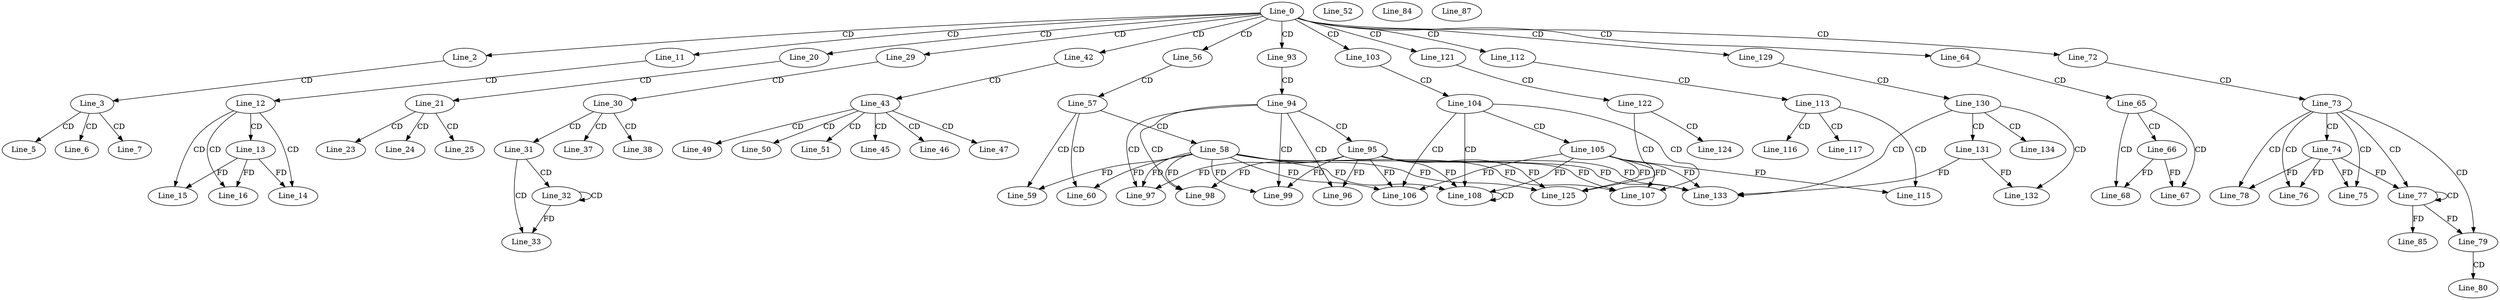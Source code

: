 digraph G {
  Line_0;
  Line_2;
  Line_3;
  Line_5;
  Line_6;
  Line_7;
  Line_11;
  Line_12;
  Line_13;
  Line_14;
  Line_15;
  Line_16;
  Line_20;
  Line_21;
  Line_23;
  Line_24;
  Line_25;
  Line_25;
  Line_29;
  Line_30;
  Line_31;
  Line_32;
  Line_32;
  Line_33;
  Line_37;
  Line_38;
  Line_42;
  Line_43;
  Line_45;
  Line_46;
  Line_47;
  Line_49;
  Line_50;
  Line_51;
  Line_52;
  Line_52;
  Line_56;
  Line_57;
  Line_58;
  Line_59;
  Line_60;
  Line_64;
  Line_65;
  Line_66;
  Line_67;
  Line_68;
  Line_72;
  Line_73;
  Line_74;
  Line_75;
  Line_76;
  Line_77;
  Line_77;
  Line_78;
  Line_79;
  Line_79;
  Line_80;
  Line_84;
  Line_85;
  Line_87;
  Line_93;
  Line_94;
  Line_95;
  Line_96;
  Line_97;
  Line_98;
  Line_99;
  Line_103;
  Line_104;
  Line_105;
  Line_106;
  Line_107;
  Line_108;
  Line_108;
  Line_112;
  Line_113;
  Line_115;
  Line_116;
  Line_117;
  Line_121;
  Line_122;
  Line_124;
  Line_125;
  Line_129;
  Line_130;
  Line_131;
  Line_132;
  Line_133;
  Line_134;
  Line_0 -> Line_2 [ label="CD" ];
  Line_2 -> Line_3 [ label="CD" ];
  Line_3 -> Line_5 [ label="CD" ];
  Line_3 -> Line_6 [ label="CD" ];
  Line_3 -> Line_7 [ label="CD" ];
  Line_0 -> Line_11 [ label="CD" ];
  Line_11 -> Line_12 [ label="CD" ];
  Line_12 -> Line_13 [ label="CD" ];
  Line_12 -> Line_14 [ label="CD" ];
  Line_13 -> Line_14 [ label="FD" ];
  Line_12 -> Line_15 [ label="CD" ];
  Line_13 -> Line_15 [ label="FD" ];
  Line_12 -> Line_16 [ label="CD" ];
  Line_13 -> Line_16 [ label="FD" ];
  Line_0 -> Line_20 [ label="CD" ];
  Line_20 -> Line_21 [ label="CD" ];
  Line_21 -> Line_23 [ label="CD" ];
  Line_21 -> Line_24 [ label="CD" ];
  Line_21 -> Line_25 [ label="CD" ];
  Line_0 -> Line_29 [ label="CD" ];
  Line_29 -> Line_30 [ label="CD" ];
  Line_30 -> Line_31 [ label="CD" ];
  Line_31 -> Line_32 [ label="CD" ];
  Line_32 -> Line_32 [ label="CD" ];
  Line_31 -> Line_33 [ label="CD" ];
  Line_32 -> Line_33 [ label="FD" ];
  Line_30 -> Line_37 [ label="CD" ];
  Line_30 -> Line_38 [ label="CD" ];
  Line_0 -> Line_42 [ label="CD" ];
  Line_42 -> Line_43 [ label="CD" ];
  Line_43 -> Line_45 [ label="CD" ];
  Line_43 -> Line_46 [ label="CD" ];
  Line_43 -> Line_47 [ label="CD" ];
  Line_43 -> Line_49 [ label="CD" ];
  Line_43 -> Line_50 [ label="CD" ];
  Line_43 -> Line_51 [ label="CD" ];
  Line_0 -> Line_56 [ label="CD" ];
  Line_56 -> Line_57 [ label="CD" ];
  Line_57 -> Line_58 [ label="CD" ];
  Line_57 -> Line_59 [ label="CD" ];
  Line_58 -> Line_59 [ label="FD" ];
  Line_57 -> Line_60 [ label="CD" ];
  Line_58 -> Line_60 [ label="FD" ];
  Line_0 -> Line_64 [ label="CD" ];
  Line_64 -> Line_65 [ label="CD" ];
  Line_65 -> Line_66 [ label="CD" ];
  Line_65 -> Line_67 [ label="CD" ];
  Line_66 -> Line_67 [ label="FD" ];
  Line_65 -> Line_68 [ label="CD" ];
  Line_66 -> Line_68 [ label="FD" ];
  Line_0 -> Line_72 [ label="CD" ];
  Line_72 -> Line_73 [ label="CD" ];
  Line_73 -> Line_74 [ label="CD" ];
  Line_73 -> Line_75 [ label="CD" ];
  Line_74 -> Line_75 [ label="FD" ];
  Line_73 -> Line_76 [ label="CD" ];
  Line_74 -> Line_76 [ label="FD" ];
  Line_73 -> Line_77 [ label="CD" ];
  Line_77 -> Line_77 [ label="CD" ];
  Line_74 -> Line_77 [ label="FD" ];
  Line_73 -> Line_78 [ label="CD" ];
  Line_74 -> Line_78 [ label="FD" ];
  Line_73 -> Line_79 [ label="CD" ];
  Line_77 -> Line_79 [ label="FD" ];
  Line_79 -> Line_80 [ label="CD" ];
  Line_77 -> Line_85 [ label="FD" ];
  Line_0 -> Line_93 [ label="CD" ];
  Line_93 -> Line_94 [ label="CD" ];
  Line_94 -> Line_95 [ label="CD" ];
  Line_94 -> Line_96 [ label="CD" ];
  Line_95 -> Line_96 [ label="FD" ];
  Line_94 -> Line_97 [ label="CD" ];
  Line_95 -> Line_97 [ label="FD" ];
  Line_58 -> Line_97 [ label="FD" ];
  Line_94 -> Line_98 [ label="CD" ];
  Line_95 -> Line_98 [ label="FD" ];
  Line_58 -> Line_98 [ label="FD" ];
  Line_94 -> Line_99 [ label="CD" ];
  Line_95 -> Line_99 [ label="FD" ];
  Line_58 -> Line_99 [ label="FD" ];
  Line_0 -> Line_103 [ label="CD" ];
  Line_103 -> Line_104 [ label="CD" ];
  Line_104 -> Line_105 [ label="CD" ];
  Line_104 -> Line_106 [ label="CD" ];
  Line_105 -> Line_106 [ label="FD" ];
  Line_95 -> Line_106 [ label="FD" ];
  Line_58 -> Line_106 [ label="FD" ];
  Line_104 -> Line_107 [ label="CD" ];
  Line_105 -> Line_107 [ label="FD" ];
  Line_95 -> Line_107 [ label="FD" ];
  Line_58 -> Line_107 [ label="FD" ];
  Line_104 -> Line_108 [ label="CD" ];
  Line_108 -> Line_108 [ label="CD" ];
  Line_105 -> Line_108 [ label="FD" ];
  Line_95 -> Line_108 [ label="FD" ];
  Line_58 -> Line_108 [ label="FD" ];
  Line_0 -> Line_112 [ label="CD" ];
  Line_112 -> Line_113 [ label="CD" ];
  Line_113 -> Line_115 [ label="CD" ];
  Line_105 -> Line_115 [ label="FD" ];
  Line_113 -> Line_116 [ label="CD" ];
  Line_113 -> Line_117 [ label="CD" ];
  Line_0 -> Line_121 [ label="CD" ];
  Line_121 -> Line_122 [ label="CD" ];
  Line_122 -> Line_124 [ label="CD" ];
  Line_122 -> Line_125 [ label="CD" ];
  Line_105 -> Line_125 [ label="FD" ];
  Line_95 -> Line_125 [ label="FD" ];
  Line_58 -> Line_125 [ label="FD" ];
  Line_0 -> Line_129 [ label="CD" ];
  Line_129 -> Line_130 [ label="CD" ];
  Line_130 -> Line_131 [ label="CD" ];
  Line_130 -> Line_132 [ label="CD" ];
  Line_131 -> Line_132 [ label="FD" ];
  Line_130 -> Line_133 [ label="CD" ];
  Line_131 -> Line_133 [ label="FD" ];
  Line_105 -> Line_133 [ label="FD" ];
  Line_95 -> Line_133 [ label="FD" ];
  Line_58 -> Line_133 [ label="FD" ];
  Line_130 -> Line_134 [ label="CD" ];
}
